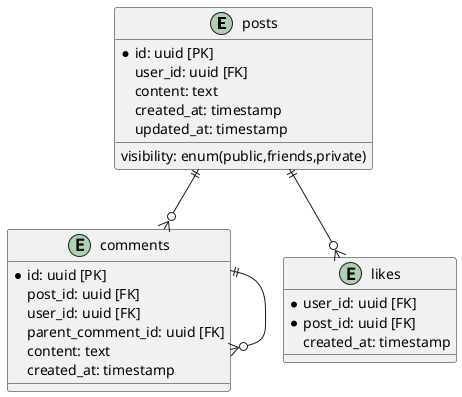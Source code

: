 @startuml
entity posts {
  *id: uuid [PK]
  user_id: uuid [FK]
  content: text
  created_at: timestamp
  updated_at: timestamp
  visibility: enum(public,friends,private)
}

entity comments {
  *id: uuid [PK]
  post_id: uuid [FK]
  user_id: uuid [FK]
  parent_comment_id: uuid [FK]
  content: text
  created_at: timestamp
}

entity likes {
  *user_id: uuid [FK]
  *post_id: uuid [FK]
  created_at: timestamp
}

posts ||--o{ comments
comments ||--o{ comments
posts ||--o{ likes
@enduml